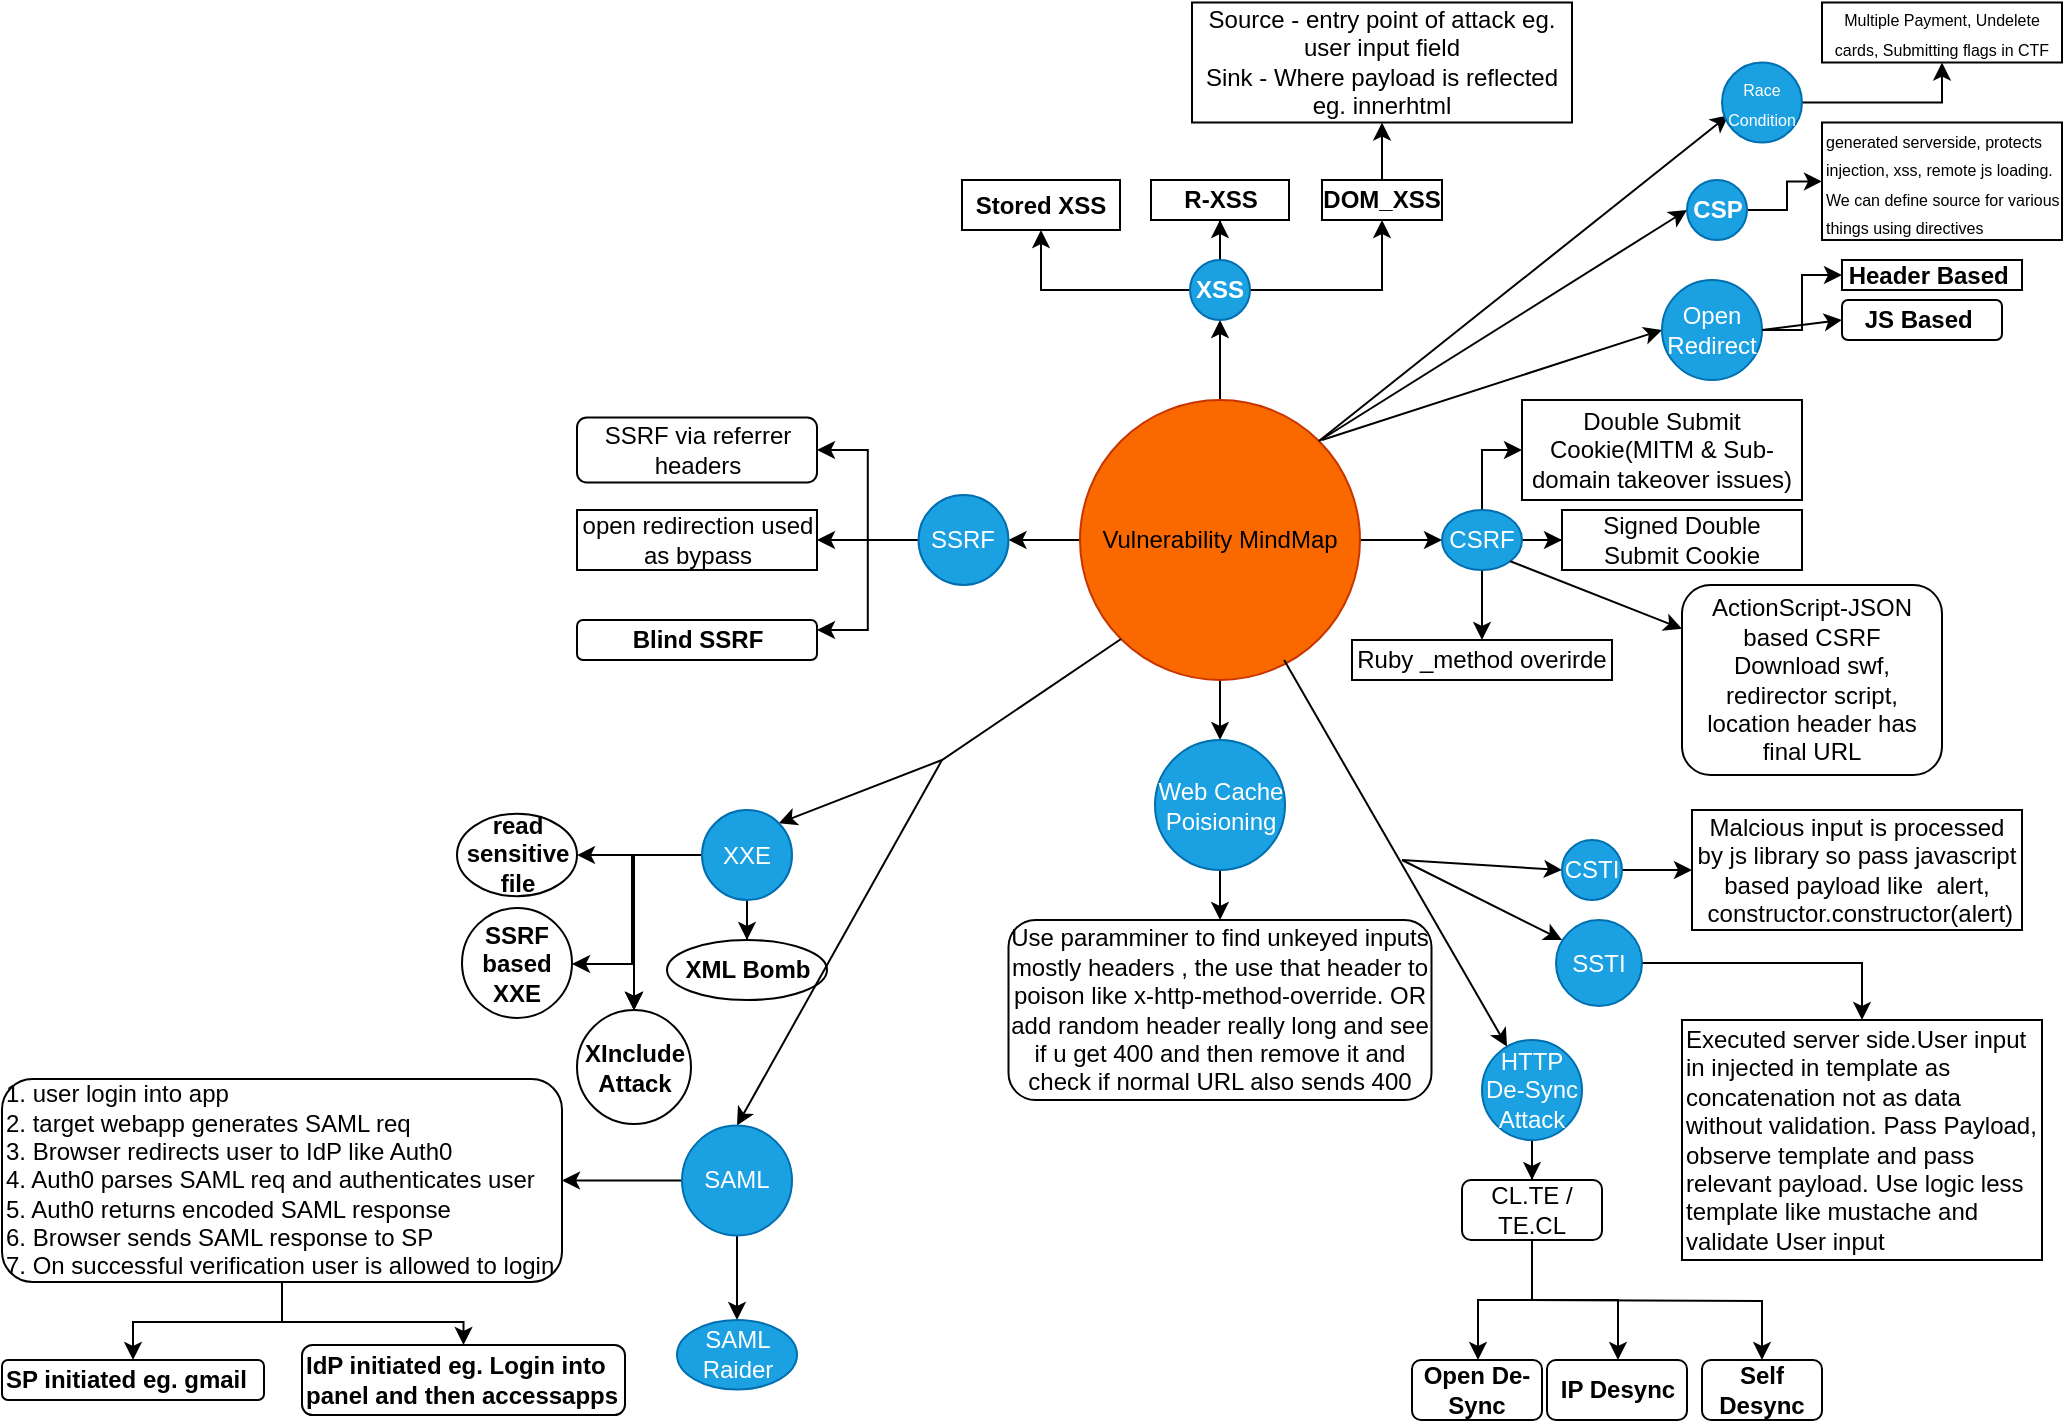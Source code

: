 <mxfile version="24.7.6">
  <diagram name="Page-1" id="LwCmUqF6IoyyQt3CyeHW">
    <mxGraphModel dx="1781" dy="622" grid="1" gridSize="10" guides="1" tooltips="1" connect="1" arrows="1" fold="1" page="1" pageScale="1" pageWidth="827" pageHeight="1169" math="0" shadow="0">
      <root>
        <mxCell id="0" />
        <mxCell id="1" parent="0" />
        <mxCell id="KAnZ7Fa2tKtf9aKGgKf9-2" value="" style="edgeStyle=orthogonalEdgeStyle;rounded=0;orthogonalLoop=1;jettySize=auto;html=1;" parent="1" source="KAnZ7Fa2tKtf9aKGgKf9-5" target="KAnZ7Fa2tKtf9aKGgKf9-9" edge="1">
          <mxGeometry relative="1" as="geometry" />
        </mxCell>
        <mxCell id="KAnZ7Fa2tKtf9aKGgKf9-3" value="" style="edgeStyle=orthogonalEdgeStyle;rounded=0;orthogonalLoop=1;jettySize=auto;html=1;" parent="1" source="KAnZ7Fa2tKtf9aKGgKf9-5" target="KAnZ7Fa2tKtf9aKGgKf9-18" edge="1">
          <mxGeometry relative="1" as="geometry" />
        </mxCell>
        <mxCell id="KAnZ7Fa2tKtf9aKGgKf9-4" value="" style="edgeStyle=orthogonalEdgeStyle;rounded=0;orthogonalLoop=1;jettySize=auto;html=1;" parent="1" source="KAnZ7Fa2tKtf9aKGgKf9-5" target="KAnZ7Fa2tKtf9aKGgKf9-41" edge="1">
          <mxGeometry relative="1" as="geometry" />
        </mxCell>
        <mxCell id="9dKirbcF9FzAmbWhTHuT-2" value="" style="edgeStyle=orthogonalEdgeStyle;rounded=0;orthogonalLoop=1;jettySize=auto;html=1;" edge="1" parent="1" source="KAnZ7Fa2tKtf9aKGgKf9-5" target="9dKirbcF9FzAmbWhTHuT-1">
          <mxGeometry relative="1" as="geometry" />
        </mxCell>
        <mxCell id="KAnZ7Fa2tKtf9aKGgKf9-5" value="Vulnerability MindMap" style="ellipse;whiteSpace=wrap;html=1;aspect=fixed;fillColor=#fa6800;fontColor=#000000;strokeColor=#C73500;" parent="1" vertex="1">
          <mxGeometry x="329" y="280" width="140" height="140" as="geometry" />
        </mxCell>
        <mxCell id="KAnZ7Fa2tKtf9aKGgKf9-6" value="" style="edgeStyle=orthogonalEdgeStyle;rounded=0;orthogonalLoop=1;jettySize=auto;html=1;" parent="1" source="KAnZ7Fa2tKtf9aKGgKf9-9" target="KAnZ7Fa2tKtf9aKGgKf9-10" edge="1">
          <mxGeometry relative="1" as="geometry" />
        </mxCell>
        <mxCell id="KAnZ7Fa2tKtf9aKGgKf9-7" value="" style="edgeStyle=orthogonalEdgeStyle;rounded=0;orthogonalLoop=1;jettySize=auto;html=1;" parent="1" source="KAnZ7Fa2tKtf9aKGgKf9-9" target="KAnZ7Fa2tKtf9aKGgKf9-12" edge="1">
          <mxGeometry relative="1" as="geometry" />
        </mxCell>
        <mxCell id="KAnZ7Fa2tKtf9aKGgKf9-8" value="" style="edgeStyle=orthogonalEdgeStyle;rounded=0;orthogonalLoop=1;jettySize=auto;html=1;" parent="1" source="KAnZ7Fa2tKtf9aKGgKf9-9" target="KAnZ7Fa2tKtf9aKGgKf9-13" edge="1">
          <mxGeometry relative="1" as="geometry" />
        </mxCell>
        <mxCell id="KAnZ7Fa2tKtf9aKGgKf9-9" value="&lt;b&gt;XSS&lt;/b&gt;" style="ellipse;whiteSpace=wrap;html=1;aspect=fixed;fillColor=#1ba1e2;fontColor=#ffffff;strokeColor=#006EAF;" parent="1" vertex="1">
          <mxGeometry x="384" y="210" width="30" height="30" as="geometry" />
        </mxCell>
        <mxCell id="KAnZ7Fa2tKtf9aKGgKf9-10" value="&lt;b&gt;R-XSS&lt;/b&gt;" style="whiteSpace=wrap;html=1;" parent="1" vertex="1">
          <mxGeometry x="364.5" y="170" width="69" height="20" as="geometry" />
        </mxCell>
        <mxCell id="KAnZ7Fa2tKtf9aKGgKf9-11" value="" style="edgeStyle=orthogonalEdgeStyle;rounded=0;orthogonalLoop=1;jettySize=auto;html=1;" parent="1" source="KAnZ7Fa2tKtf9aKGgKf9-12" target="KAnZ7Fa2tKtf9aKGgKf9-14" edge="1">
          <mxGeometry relative="1" as="geometry" />
        </mxCell>
        <mxCell id="KAnZ7Fa2tKtf9aKGgKf9-12" value="&lt;b&gt;DOM_XSS&lt;/b&gt;" style="whiteSpace=wrap;html=1;" parent="1" vertex="1">
          <mxGeometry x="450" y="170" width="60" height="20" as="geometry" />
        </mxCell>
        <mxCell id="KAnZ7Fa2tKtf9aKGgKf9-13" value="&lt;b&gt;Stored XSS&lt;/b&gt;" style="whiteSpace=wrap;html=1;" parent="1" vertex="1">
          <mxGeometry x="270" y="170" width="79" height="25" as="geometry" />
        </mxCell>
        <mxCell id="KAnZ7Fa2tKtf9aKGgKf9-14" value="&lt;font style=&quot;font-size: 12px;&quot;&gt;Source - entry point of attack eg. user input field&lt;/font&gt;&lt;div&gt;&lt;font style=&quot;font-size: 12px;&quot;&gt;Sink - Where payload is reflected eg. innerhtml&lt;/font&gt;&lt;/div&gt;" style="whiteSpace=wrap;html=1;" parent="1" vertex="1">
          <mxGeometry x="385" y="81.25" width="190" height="60" as="geometry" />
        </mxCell>
        <mxCell id="KAnZ7Fa2tKtf9aKGgKf9-15" value="" style="edgeStyle=orthogonalEdgeStyle;rounded=0;orthogonalLoop=1;jettySize=auto;html=1;entryX=0;entryY=0.5;entryDx=0;entryDy=0;" parent="1" source="KAnZ7Fa2tKtf9aKGgKf9-18" target="KAnZ7Fa2tKtf9aKGgKf9-19" edge="1">
          <mxGeometry relative="1" as="geometry" />
        </mxCell>
        <mxCell id="KAnZ7Fa2tKtf9aKGgKf9-16" value="" style="edgeStyle=orthogonalEdgeStyle;rounded=0;orthogonalLoop=1;jettySize=auto;html=1;" parent="1" source="KAnZ7Fa2tKtf9aKGgKf9-18" target="KAnZ7Fa2tKtf9aKGgKf9-20" edge="1">
          <mxGeometry relative="1" as="geometry" />
        </mxCell>
        <mxCell id="KAnZ7Fa2tKtf9aKGgKf9-17" value="" style="edgeStyle=orthogonalEdgeStyle;rounded=0;orthogonalLoop=1;jettySize=auto;html=1;" parent="1" source="KAnZ7Fa2tKtf9aKGgKf9-18" target="KAnZ7Fa2tKtf9aKGgKf9-21" edge="1">
          <mxGeometry relative="1" as="geometry" />
        </mxCell>
        <mxCell id="KAnZ7Fa2tKtf9aKGgKf9-18" value="CSRF" style="ellipse;whiteSpace=wrap;html=1;fillColor=#1ba1e2;fontColor=#ffffff;strokeColor=#006EAF;" parent="1" vertex="1">
          <mxGeometry x="510" y="335" width="40" height="30" as="geometry" />
        </mxCell>
        <mxCell id="KAnZ7Fa2tKtf9aKGgKf9-19" value="Double Submit Cookie(MITM &amp;amp; Sub-domain takeover issues)" style="whiteSpace=wrap;html=1;" parent="1" vertex="1">
          <mxGeometry x="550" y="280" width="140" height="50" as="geometry" />
        </mxCell>
        <mxCell id="KAnZ7Fa2tKtf9aKGgKf9-20" value="Signed Double Submit Cookie" style="whiteSpace=wrap;html=1;" parent="1" vertex="1">
          <mxGeometry x="570" y="335" width="120" height="30" as="geometry" />
        </mxCell>
        <mxCell id="KAnZ7Fa2tKtf9aKGgKf9-21" value="Ruby _method overirde" style="whiteSpace=wrap;html=1;" parent="1" vertex="1">
          <mxGeometry x="465" y="400" width="130" height="20" as="geometry" />
        </mxCell>
        <mxCell id="KAnZ7Fa2tKtf9aKGgKf9-22" value="" style="endArrow=classic;html=1;rounded=0;exitX=1;exitY=1;exitDx=0;exitDy=0;" parent="1" source="KAnZ7Fa2tKtf9aKGgKf9-18" target="KAnZ7Fa2tKtf9aKGgKf9-23" edge="1">
          <mxGeometry width="50" height="50" relative="1" as="geometry">
            <mxPoint x="390" y="350" as="sourcePoint" />
            <mxPoint x="630" y="400" as="targetPoint" />
          </mxGeometry>
        </mxCell>
        <mxCell id="KAnZ7Fa2tKtf9aKGgKf9-23" value="ActionScript-JSON based CSRF&lt;div&gt;Download swf, redirector script, location header has final URL&lt;/div&gt;" style="rounded=1;whiteSpace=wrap;html=1;" parent="1" vertex="1">
          <mxGeometry x="630" y="372.5" width="130" height="95" as="geometry" />
        </mxCell>
        <mxCell id="KAnZ7Fa2tKtf9aKGgKf9-24" value="" style="endArrow=classic;html=1;rounded=0;entryX=0;entryY=0.5;entryDx=0;entryDy=0;" parent="1" target="KAnZ7Fa2tKtf9aKGgKf9-26" edge="1">
          <mxGeometry width="50" height="50" relative="1" as="geometry">
            <mxPoint x="450" y="300" as="sourcePoint" />
            <mxPoint x="540" y="230" as="targetPoint" />
          </mxGeometry>
        </mxCell>
        <mxCell id="KAnZ7Fa2tKtf9aKGgKf9-25" value="" style="edgeStyle=orthogonalEdgeStyle;rounded=0;orthogonalLoop=1;jettySize=auto;html=1;" parent="1" source="KAnZ7Fa2tKtf9aKGgKf9-26" target="KAnZ7Fa2tKtf9aKGgKf9-27" edge="1">
          <mxGeometry relative="1" as="geometry" />
        </mxCell>
        <mxCell id="KAnZ7Fa2tKtf9aKGgKf9-26" value="Open Redirect" style="ellipse;whiteSpace=wrap;html=1;aspect=fixed;fillColor=#1ba1e2;fontColor=#ffffff;strokeColor=#006EAF;" parent="1" vertex="1">
          <mxGeometry x="620" y="220" width="50" height="50" as="geometry" />
        </mxCell>
        <mxCell id="KAnZ7Fa2tKtf9aKGgKf9-27" value="&lt;b&gt;Header Based&amp;nbsp;&lt;/b&gt;" style="whiteSpace=wrap;html=1;" parent="1" vertex="1">
          <mxGeometry x="710" y="210" width="90" height="15" as="geometry" />
        </mxCell>
        <mxCell id="KAnZ7Fa2tKtf9aKGgKf9-28" value="" style="endArrow=classic;html=1;rounded=0;exitX=1;exitY=0.5;exitDx=0;exitDy=0;entryX=0;entryY=0.5;entryDx=0;entryDy=0;" parent="1" source="KAnZ7Fa2tKtf9aKGgKf9-26" target="KAnZ7Fa2tKtf9aKGgKf9-29" edge="1">
          <mxGeometry width="50" height="50" relative="1" as="geometry">
            <mxPoint x="500" y="280" as="sourcePoint" />
            <mxPoint x="700" y="238" as="targetPoint" />
          </mxGeometry>
        </mxCell>
        <mxCell id="KAnZ7Fa2tKtf9aKGgKf9-29" value="&lt;b&gt;JS Based&amp;nbsp;&lt;/b&gt;" style="rounded=1;whiteSpace=wrap;html=1;" parent="1" vertex="1">
          <mxGeometry x="710" y="230" width="80" height="20" as="geometry" />
        </mxCell>
        <mxCell id="KAnZ7Fa2tKtf9aKGgKf9-30" value="" style="endArrow=classic;html=1;rounded=0;exitX=1;exitY=0;exitDx=0;exitDy=0;entryX=0;entryY=0.5;entryDx=0;entryDy=0;" parent="1" source="KAnZ7Fa2tKtf9aKGgKf9-5" target="KAnZ7Fa2tKtf9aKGgKf9-32" edge="1">
          <mxGeometry width="50" height="50" relative="1" as="geometry">
            <mxPoint x="500" y="250" as="sourcePoint" />
            <mxPoint x="650" y="150" as="targetPoint" />
          </mxGeometry>
        </mxCell>
        <mxCell id="KAnZ7Fa2tKtf9aKGgKf9-31" value="" style="edgeStyle=orthogonalEdgeStyle;rounded=0;orthogonalLoop=1;jettySize=auto;html=1;" parent="1" source="KAnZ7Fa2tKtf9aKGgKf9-32" target="KAnZ7Fa2tKtf9aKGgKf9-33" edge="1">
          <mxGeometry relative="1" as="geometry" />
        </mxCell>
        <mxCell id="KAnZ7Fa2tKtf9aKGgKf9-32" value="&lt;b&gt;CSP&lt;/b&gt;" style="ellipse;whiteSpace=wrap;html=1;aspect=fixed;fillColor=#1ba1e2;fontColor=#ffffff;strokeColor=#006EAF;" parent="1" vertex="1">
          <mxGeometry x="632.5" y="170" width="30" height="30" as="geometry" />
        </mxCell>
        <mxCell id="KAnZ7Fa2tKtf9aKGgKf9-33" value="&lt;font style=&quot;font-size: 8px;&quot;&gt;generated serverside, protects injection, xss, remote js loading. We can define source for various things using directives&lt;/font&gt;" style="whiteSpace=wrap;html=1;align=left;" parent="1" vertex="1">
          <mxGeometry x="700" y="141.25" width="120" height="58.75" as="geometry" />
        </mxCell>
        <mxCell id="KAnZ7Fa2tKtf9aKGgKf9-34" value="" style="endArrow=classic;html=1;rounded=0;entryX=0.083;entryY=0.658;entryDx=0;entryDy=0;entryPerimeter=0;exitX=1;exitY=0;exitDx=0;exitDy=0;" parent="1" target="KAnZ7Fa2tKtf9aKGgKf9-36" edge="1" source="KAnZ7Fa2tKtf9aKGgKf9-5">
          <mxGeometry width="50" height="50" relative="1" as="geometry">
            <mxPoint x="430" y="290" as="sourcePoint" />
            <mxPoint x="650" y="150" as="targetPoint" />
          </mxGeometry>
        </mxCell>
        <mxCell id="KAnZ7Fa2tKtf9aKGgKf9-35" style="edgeStyle=orthogonalEdgeStyle;rounded=0;orthogonalLoop=1;jettySize=auto;html=1;entryX=0.5;entryY=1;entryDx=0;entryDy=0;" parent="1" source="KAnZ7Fa2tKtf9aKGgKf9-36" target="KAnZ7Fa2tKtf9aKGgKf9-37" edge="1">
          <mxGeometry relative="1" as="geometry" />
        </mxCell>
        <mxCell id="KAnZ7Fa2tKtf9aKGgKf9-36" value="&lt;font style=&quot;font-size: 8px;&quot;&gt;Race Condition&lt;/font&gt;" style="ellipse;whiteSpace=wrap;html=1;aspect=fixed;fillColor=#1ba1e2;fontColor=#ffffff;strokeColor=#006EAF;" parent="1" vertex="1">
          <mxGeometry x="650" y="111.25" width="40" height="40" as="geometry" />
        </mxCell>
        <mxCell id="KAnZ7Fa2tKtf9aKGgKf9-37" value="&lt;font style=&quot;font-size: 8px;&quot;&gt;Multiple Payment, Undelete cards, Submitting flags in CTF&lt;/font&gt;" style="whiteSpace=wrap;html=1;" parent="1" vertex="1">
          <mxGeometry x="700" y="81.25" width="120" height="30" as="geometry" />
        </mxCell>
        <mxCell id="KAnZ7Fa2tKtf9aKGgKf9-38" value="" style="edgeStyle=orthogonalEdgeStyle;rounded=0;orthogonalLoop=1;jettySize=auto;html=1;" parent="1" source="KAnZ7Fa2tKtf9aKGgKf9-41" target="KAnZ7Fa2tKtf9aKGgKf9-42" edge="1">
          <mxGeometry relative="1" as="geometry" />
        </mxCell>
        <mxCell id="KAnZ7Fa2tKtf9aKGgKf9-39" value="" style="edgeStyle=orthogonalEdgeStyle;rounded=0;orthogonalLoop=1;jettySize=auto;html=1;entryX=1;entryY=0.25;entryDx=0;entryDy=0;" parent="1" source="KAnZ7Fa2tKtf9aKGgKf9-41" target="KAnZ7Fa2tKtf9aKGgKf9-43" edge="1">
          <mxGeometry relative="1" as="geometry" />
        </mxCell>
        <mxCell id="KAnZ7Fa2tKtf9aKGgKf9-40" value="" style="edgeStyle=orthogonalEdgeStyle;rounded=0;orthogonalLoop=1;jettySize=auto;html=1;entryX=1;entryY=0.5;entryDx=0;entryDy=0;" parent="1" source="KAnZ7Fa2tKtf9aKGgKf9-41" target="KAnZ7Fa2tKtf9aKGgKf9-44" edge="1">
          <mxGeometry relative="1" as="geometry" />
        </mxCell>
        <mxCell id="KAnZ7Fa2tKtf9aKGgKf9-41" value="SSRF" style="ellipse;whiteSpace=wrap;html=1;aspect=fixed;fillColor=#1ba1e2;fontColor=#ffffff;strokeColor=#006EAF;" parent="1" vertex="1">
          <mxGeometry x="248.25" y="327.5" width="45" height="45" as="geometry" />
        </mxCell>
        <mxCell id="KAnZ7Fa2tKtf9aKGgKf9-42" value="open redirection used as bypass" style="whiteSpace=wrap;html=1;" parent="1" vertex="1">
          <mxGeometry x="77.5" y="335" width="120" height="30" as="geometry" />
        </mxCell>
        <mxCell id="KAnZ7Fa2tKtf9aKGgKf9-43" value="&lt;b&gt;Blind SSRF&lt;/b&gt;" style="rounded=1;whiteSpace=wrap;html=1;" parent="1" vertex="1">
          <mxGeometry x="77.5" y="390" width="120" height="20" as="geometry" />
        </mxCell>
        <mxCell id="KAnZ7Fa2tKtf9aKGgKf9-44" value="SSRF via referrer headers" style="rounded=1;whiteSpace=wrap;html=1;" parent="1" vertex="1">
          <mxGeometry x="77.5" y="288.75" width="120" height="32.5" as="geometry" />
        </mxCell>
        <mxCell id="9dKirbcF9FzAmbWhTHuT-4" value="" style="edgeStyle=orthogonalEdgeStyle;rounded=0;orthogonalLoop=1;jettySize=auto;html=1;" edge="1" parent="1" source="9dKirbcF9FzAmbWhTHuT-1" target="9dKirbcF9FzAmbWhTHuT-3">
          <mxGeometry relative="1" as="geometry" />
        </mxCell>
        <mxCell id="9dKirbcF9FzAmbWhTHuT-1" value="Web Cache Poisioning" style="ellipse;whiteSpace=wrap;html=1;aspect=fixed;fillColor=#1ba1e2;fontColor=#ffffff;strokeColor=#006EAF;" vertex="1" parent="1">
          <mxGeometry x="366.5" y="450" width="65" height="65" as="geometry" />
        </mxCell>
        <mxCell id="9dKirbcF9FzAmbWhTHuT-3" value="Use paramminer to find unkeyed inputs mostly headers , the use that header to poison like x-http-method-override. OR add random header really long and see if u get 400 and then remove it and check if normal URL also sends 400" style="rounded=1;whiteSpace=wrap;html=1;" vertex="1" parent="1">
          <mxGeometry x="293.25" y="540" width="211.5" height="90" as="geometry" />
        </mxCell>
        <mxCell id="9dKirbcF9FzAmbWhTHuT-5" value="" style="endArrow=classic;html=1;rounded=0;exitX=0.729;exitY=0.929;exitDx=0;exitDy=0;exitPerimeter=0;" edge="1" parent="1" source="KAnZ7Fa2tKtf9aKGgKf9-5" target="9dKirbcF9FzAmbWhTHuT-6">
          <mxGeometry width="50" height="50" relative="1" as="geometry">
            <mxPoint x="390" y="470" as="sourcePoint" />
            <mxPoint x="570" y="640" as="targetPoint" />
          </mxGeometry>
        </mxCell>
        <mxCell id="9dKirbcF9FzAmbWhTHuT-8" value="" style="edgeStyle=orthogonalEdgeStyle;rounded=0;orthogonalLoop=1;jettySize=auto;html=1;" edge="1" parent="1" source="9dKirbcF9FzAmbWhTHuT-6" target="9dKirbcF9FzAmbWhTHuT-7">
          <mxGeometry relative="1" as="geometry" />
        </mxCell>
        <mxCell id="9dKirbcF9FzAmbWhTHuT-6" value="HTTP De-Sync Attack" style="ellipse;whiteSpace=wrap;html=1;aspect=fixed;fillColor=#1ba1e2;fontColor=#ffffff;strokeColor=#006EAF;" vertex="1" parent="1">
          <mxGeometry x="530" y="600" width="50" height="50" as="geometry" />
        </mxCell>
        <mxCell id="9dKirbcF9FzAmbWhTHuT-15" value="" style="edgeStyle=orthogonalEdgeStyle;rounded=0;orthogonalLoop=1;jettySize=auto;html=1;" edge="1" parent="1" source="9dKirbcF9FzAmbWhTHuT-7" target="9dKirbcF9FzAmbWhTHuT-14">
          <mxGeometry relative="1" as="geometry">
            <Array as="points">
              <mxPoint x="555" y="730" />
              <mxPoint x="528" y="730" />
            </Array>
          </mxGeometry>
        </mxCell>
        <mxCell id="9dKirbcF9FzAmbWhTHuT-16" style="edgeStyle=orthogonalEdgeStyle;rounded=0;orthogonalLoop=1;jettySize=auto;html=1;" edge="1" parent="1" source="9dKirbcF9FzAmbWhTHuT-7" target="9dKirbcF9FzAmbWhTHuT-17">
          <mxGeometry relative="1" as="geometry">
            <mxPoint x="590" y="760" as="targetPoint" />
            <Array as="points">
              <mxPoint x="555" y="730" />
              <mxPoint x="598" y="730" />
            </Array>
          </mxGeometry>
        </mxCell>
        <mxCell id="9dKirbcF9FzAmbWhTHuT-19" value="" style="edgeStyle=orthogonalEdgeStyle;rounded=0;orthogonalLoop=1;jettySize=auto;html=1;" edge="1" parent="1" target="9dKirbcF9FzAmbWhTHuT-18">
          <mxGeometry relative="1" as="geometry">
            <mxPoint x="550" y="730" as="sourcePoint" />
          </mxGeometry>
        </mxCell>
        <mxCell id="9dKirbcF9FzAmbWhTHuT-7" value="CL.TE / TE.CL" style="rounded=1;whiteSpace=wrap;html=1;" vertex="1" parent="1">
          <mxGeometry x="520" y="670" width="70" height="30" as="geometry" />
        </mxCell>
        <mxCell id="9dKirbcF9FzAmbWhTHuT-14" value="&lt;b&gt;Open De-Sync&lt;/b&gt;" style="whiteSpace=wrap;html=1;rounded=1;" vertex="1" parent="1">
          <mxGeometry x="495" y="760" width="65" height="30" as="geometry" />
        </mxCell>
        <mxCell id="9dKirbcF9FzAmbWhTHuT-17" value="&lt;b&gt;IP Desync&lt;/b&gt;" style="rounded=1;whiteSpace=wrap;html=1;" vertex="1" parent="1">
          <mxGeometry x="562.5" y="760" width="70" height="30" as="geometry" />
        </mxCell>
        <mxCell id="9dKirbcF9FzAmbWhTHuT-18" value="&lt;b&gt;Self Desync&lt;/b&gt;" style="whiteSpace=wrap;html=1;rounded=1;" vertex="1" parent="1">
          <mxGeometry x="640" y="760" width="60" height="30" as="geometry" />
        </mxCell>
        <mxCell id="9dKirbcF9FzAmbWhTHuT-20" value="" style="endArrow=classic;html=1;rounded=0;entryX=0.07;entryY=0.233;entryDx=0;entryDy=0;entryPerimeter=0;" edge="1" parent="1" target="9dKirbcF9FzAmbWhTHuT-21">
          <mxGeometry width="50" height="50" relative="1" as="geometry">
            <mxPoint x="490" y="510" as="sourcePoint" />
            <mxPoint x="570" y="550" as="targetPoint" />
          </mxGeometry>
        </mxCell>
        <mxCell id="9dKirbcF9FzAmbWhTHuT-23" value="" style="edgeStyle=orthogonalEdgeStyle;rounded=0;orthogonalLoop=1;jettySize=auto;html=1;exitX=1;exitY=0.5;exitDx=0;exitDy=0;" edge="1" parent="1" source="9dKirbcF9FzAmbWhTHuT-21" target="9dKirbcF9FzAmbWhTHuT-22">
          <mxGeometry relative="1" as="geometry" />
        </mxCell>
        <mxCell id="9dKirbcF9FzAmbWhTHuT-21" value="SSTI" style="ellipse;whiteSpace=wrap;html=1;aspect=fixed;fillColor=#1ba1e2;fontColor=#ffffff;strokeColor=#006EAF;" vertex="1" parent="1">
          <mxGeometry x="567" y="540" width="43" height="43" as="geometry" />
        </mxCell>
        <mxCell id="9dKirbcF9FzAmbWhTHuT-22" value="Executed server side.User input in injected in template as concatenation not as data without validation. Pass Payload, observe template and pass relevant payload. Use logic less template like mustache and validate User input" style="whiteSpace=wrap;html=1;align=left;" vertex="1" parent="1">
          <mxGeometry x="630" y="590" width="180" height="120" as="geometry" />
        </mxCell>
        <mxCell id="9dKirbcF9FzAmbWhTHuT-25" value="" style="endArrow=classic;html=1;rounded=0;entryX=0;entryY=0.5;entryDx=0;entryDy=0;" edge="1" parent="1" target="9dKirbcF9FzAmbWhTHuT-26">
          <mxGeometry width="50" height="50" relative="1" as="geometry">
            <mxPoint x="490" y="510" as="sourcePoint" />
            <mxPoint x="570" y="510" as="targetPoint" />
          </mxGeometry>
        </mxCell>
        <mxCell id="9dKirbcF9FzAmbWhTHuT-32" value="" style="edgeStyle=orthogonalEdgeStyle;rounded=0;orthogonalLoop=1;jettySize=auto;html=1;" edge="1" parent="1" source="9dKirbcF9FzAmbWhTHuT-26" target="9dKirbcF9FzAmbWhTHuT-31">
          <mxGeometry relative="1" as="geometry" />
        </mxCell>
        <mxCell id="9dKirbcF9FzAmbWhTHuT-26" value="CSTI" style="ellipse;whiteSpace=wrap;html=1;aspect=fixed;fillColor=#1ba1e2;fontColor=#ffffff;strokeColor=#006EAF;" vertex="1" parent="1">
          <mxGeometry x="570" y="500" width="30" height="30" as="geometry" />
        </mxCell>
        <mxCell id="9dKirbcF9FzAmbWhTHuT-31" value="Malcious input is processed by js library so pass javascript based payload like &amp;nbsp;alert, &amp;nbsp;constructor.constructor(alert)" style="whiteSpace=wrap;html=1;" vertex="1" parent="1">
          <mxGeometry x="635" y="485" width="165" height="60" as="geometry" />
        </mxCell>
        <mxCell id="9dKirbcF9FzAmbWhTHuT-34" value="" style="endArrow=classic;html=1;rounded=0;exitX=0;exitY=1;exitDx=0;exitDy=0;entryX=1;entryY=0;entryDx=0;entryDy=0;" edge="1" parent="1" source="KAnZ7Fa2tKtf9aKGgKf9-5" target="9dKirbcF9FzAmbWhTHuT-36">
          <mxGeometry width="50" height="50" relative="1" as="geometry">
            <mxPoint x="180" y="530" as="sourcePoint" />
            <mxPoint x="160" y="530" as="targetPoint" />
            <Array as="points">
              <mxPoint x="260" y="460" />
            </Array>
          </mxGeometry>
        </mxCell>
        <mxCell id="9dKirbcF9FzAmbWhTHuT-38" value="" style="edgeStyle=orthogonalEdgeStyle;rounded=0;orthogonalLoop=1;jettySize=auto;html=1;" edge="1" parent="1" source="9dKirbcF9FzAmbWhTHuT-36" target="9dKirbcF9FzAmbWhTHuT-37">
          <mxGeometry relative="1" as="geometry" />
        </mxCell>
        <mxCell id="9dKirbcF9FzAmbWhTHuT-40" value="" style="edgeStyle=orthogonalEdgeStyle;rounded=0;orthogonalLoop=1;jettySize=auto;html=1;" edge="1" parent="1" source="9dKirbcF9FzAmbWhTHuT-36" target="9dKirbcF9FzAmbWhTHuT-39">
          <mxGeometry relative="1" as="geometry">
            <Array as="points">
              <mxPoint x="105" y="508" />
              <mxPoint x="105" y="562" />
            </Array>
          </mxGeometry>
        </mxCell>
        <mxCell id="9dKirbcF9FzAmbWhTHuT-43" style="edgeStyle=orthogonalEdgeStyle;rounded=0;orthogonalLoop=1;jettySize=auto;html=1;entryX=0.5;entryY=0;entryDx=0;entryDy=0;" edge="1" parent="1" source="9dKirbcF9FzAmbWhTHuT-36" target="9dKirbcF9FzAmbWhTHuT-44">
          <mxGeometry relative="1" as="geometry">
            <mxPoint x="110" y="610" as="targetPoint" />
          </mxGeometry>
        </mxCell>
        <mxCell id="9dKirbcF9FzAmbWhTHuT-46" value="" style="edgeStyle=orthogonalEdgeStyle;rounded=0;orthogonalLoop=1;jettySize=auto;html=1;" edge="1" parent="1" source="9dKirbcF9FzAmbWhTHuT-36" target="9dKirbcF9FzAmbWhTHuT-44">
          <mxGeometry relative="1" as="geometry" />
        </mxCell>
        <mxCell id="9dKirbcF9FzAmbWhTHuT-47" value="" style="edgeStyle=orthogonalEdgeStyle;rounded=0;orthogonalLoop=1;jettySize=auto;html=1;" edge="1" parent="1" source="9dKirbcF9FzAmbWhTHuT-36" target="9dKirbcF9FzAmbWhTHuT-44">
          <mxGeometry relative="1" as="geometry" />
        </mxCell>
        <mxCell id="9dKirbcF9FzAmbWhTHuT-48" value="" style="edgeStyle=orthogonalEdgeStyle;rounded=0;orthogonalLoop=1;jettySize=auto;html=1;" edge="1" parent="1" source="9dKirbcF9FzAmbWhTHuT-36" target="9dKirbcF9FzAmbWhTHuT-44">
          <mxGeometry relative="1" as="geometry" />
        </mxCell>
        <mxCell id="9dKirbcF9FzAmbWhTHuT-50" value="" style="edgeStyle=orthogonalEdgeStyle;rounded=0;orthogonalLoop=1;jettySize=auto;html=1;" edge="1" parent="1" source="9dKirbcF9FzAmbWhTHuT-36" target="9dKirbcF9FzAmbWhTHuT-49">
          <mxGeometry relative="1" as="geometry" />
        </mxCell>
        <mxCell id="9dKirbcF9FzAmbWhTHuT-36" value="XXE" style="ellipse;whiteSpace=wrap;html=1;aspect=fixed;fillColor=#1ba1e2;fontColor=#ffffff;strokeColor=#006EAF;" vertex="1" parent="1">
          <mxGeometry x="140" y="485" width="45" height="45" as="geometry" />
        </mxCell>
        <mxCell id="9dKirbcF9FzAmbWhTHuT-37" value="&lt;b&gt;read sensitive file&lt;/b&gt;" style="ellipse;whiteSpace=wrap;html=1;" vertex="1" parent="1">
          <mxGeometry x="17.5" y="486.87" width="60" height="41.25" as="geometry" />
        </mxCell>
        <mxCell id="9dKirbcF9FzAmbWhTHuT-39" value="&lt;b&gt;SSRF based XXE&lt;/b&gt;" style="ellipse;whiteSpace=wrap;html=1;aspect=fixed;" vertex="1" parent="1">
          <mxGeometry x="20" y="534" width="55" height="55" as="geometry" />
        </mxCell>
        <mxCell id="9dKirbcF9FzAmbWhTHuT-44" value="&lt;b&gt;XInclude Attack&lt;/b&gt;" style="ellipse;whiteSpace=wrap;html=1;aspect=fixed;" vertex="1" parent="1">
          <mxGeometry x="77.5" y="585" width="57" height="57" as="geometry" />
        </mxCell>
        <mxCell id="9dKirbcF9FzAmbWhTHuT-49" value="&lt;b&gt;XML Bomb&lt;/b&gt;" style="ellipse;whiteSpace=wrap;html=1;" vertex="1" parent="1">
          <mxGeometry x="122.5" y="550" width="80" height="30" as="geometry" />
        </mxCell>
        <mxCell id="9dKirbcF9FzAmbWhTHuT-51" value="" style="endArrow=classic;html=1;rounded=0;entryX=0.5;entryY=0;entryDx=0;entryDy=0;" edge="1" parent="1" target="9dKirbcF9FzAmbWhTHuT-52">
          <mxGeometry width="50" height="50" relative="1" as="geometry">
            <mxPoint x="260" y="460" as="sourcePoint" />
            <mxPoint x="200" y="650" as="targetPoint" />
          </mxGeometry>
        </mxCell>
        <mxCell id="9dKirbcF9FzAmbWhTHuT-54" value="" style="edgeStyle=orthogonalEdgeStyle;rounded=0;orthogonalLoop=1;jettySize=auto;html=1;" edge="1" parent="1" source="9dKirbcF9FzAmbWhTHuT-52" target="9dKirbcF9FzAmbWhTHuT-53">
          <mxGeometry relative="1" as="geometry" />
        </mxCell>
        <mxCell id="9dKirbcF9FzAmbWhTHuT-60" value="" style="edgeStyle=orthogonalEdgeStyle;rounded=0;orthogonalLoop=1;jettySize=auto;html=1;" edge="1" parent="1" source="9dKirbcF9FzAmbWhTHuT-52" target="9dKirbcF9FzAmbWhTHuT-59">
          <mxGeometry relative="1" as="geometry" />
        </mxCell>
        <mxCell id="9dKirbcF9FzAmbWhTHuT-52" value="SAML" style="ellipse;whiteSpace=wrap;html=1;aspect=fixed;fillColor=#1ba1e2;fontColor=#ffffff;strokeColor=#006EAF;" vertex="1" parent="1">
          <mxGeometry x="130" y="642.75" width="55" height="55" as="geometry" />
        </mxCell>
        <mxCell id="9dKirbcF9FzAmbWhTHuT-56" value="" style="edgeStyle=orthogonalEdgeStyle;rounded=0;orthogonalLoop=1;jettySize=auto;html=1;" edge="1" parent="1" source="9dKirbcF9FzAmbWhTHuT-53" target="9dKirbcF9FzAmbWhTHuT-55">
          <mxGeometry relative="1" as="geometry" />
        </mxCell>
        <mxCell id="9dKirbcF9FzAmbWhTHuT-58" value="" style="edgeStyle=orthogonalEdgeStyle;rounded=0;orthogonalLoop=1;jettySize=auto;html=1;" edge="1" parent="1" source="9dKirbcF9FzAmbWhTHuT-53" target="9dKirbcF9FzAmbWhTHuT-57">
          <mxGeometry relative="1" as="geometry" />
        </mxCell>
        <mxCell id="9dKirbcF9FzAmbWhTHuT-53" value="1. user login into app&lt;div&gt;2. target webapp generates SAML req&lt;/div&gt;&lt;div&gt;3. Browser redirects user to IdP like Auth0&lt;/div&gt;&lt;div&gt;4. Auth0 parses SAML req and authenticates user&lt;/div&gt;&lt;div&gt;5. Auth0 returns encoded SAML response&lt;/div&gt;&lt;div&gt;6. Browser sends SAML response to SP&lt;/div&gt;&lt;div&gt;7. On successful verification user is allowed to login&lt;/div&gt;" style="rounded=1;whiteSpace=wrap;html=1;align=left;" vertex="1" parent="1">
          <mxGeometry x="-210" y="619.5" width="280" height="101.5" as="geometry" />
        </mxCell>
        <mxCell id="9dKirbcF9FzAmbWhTHuT-55" value="&lt;b&gt;SP initiated eg. gmail&lt;/b&gt;" style="whiteSpace=wrap;html=1;align=left;rounded=1;" vertex="1" parent="1">
          <mxGeometry x="-210" y="760" width="131" height="20" as="geometry" />
        </mxCell>
        <mxCell id="9dKirbcF9FzAmbWhTHuT-57" value="&lt;b&gt;IdP initiated eg. Login into panel and then accessapps&lt;/b&gt;" style="whiteSpace=wrap;html=1;align=left;rounded=1;" vertex="1" parent="1">
          <mxGeometry x="-60" y="752.5" width="161.5" height="35" as="geometry" />
        </mxCell>
        <mxCell id="9dKirbcF9FzAmbWhTHuT-59" value="SAML Raider" style="ellipse;whiteSpace=wrap;html=1;fillColor=#1ba1e2;fontColor=#ffffff;strokeColor=#006EAF;" vertex="1" parent="1">
          <mxGeometry x="127.5" y="740" width="60" height="34.75" as="geometry" />
        </mxCell>
      </root>
    </mxGraphModel>
  </diagram>
</mxfile>
